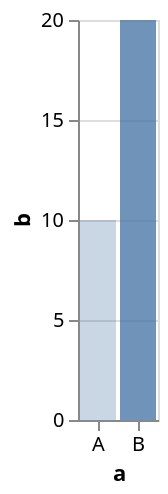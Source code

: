 {
  "$schema": "https://vega.github.io/schema/vega-lite/v5.json",
  "data": {
    "values": [
      {
        "a": "A",
        "b": 10
      },
      {
        "a": "B",
        "b": 20
      }
    ]
  },
  "encoding": {
    "fillOpacity": {
      "field": "b",
      "type": "quantitative"
    },
    "x": {
      "axis": {
        "labelAngle": 0
      },
      "field": "a",
      "type": "ordinal"
    },
    "y": {
      "field": "b",
      "type": "quantitative"
    }
  },
  "mark": "bar"
}